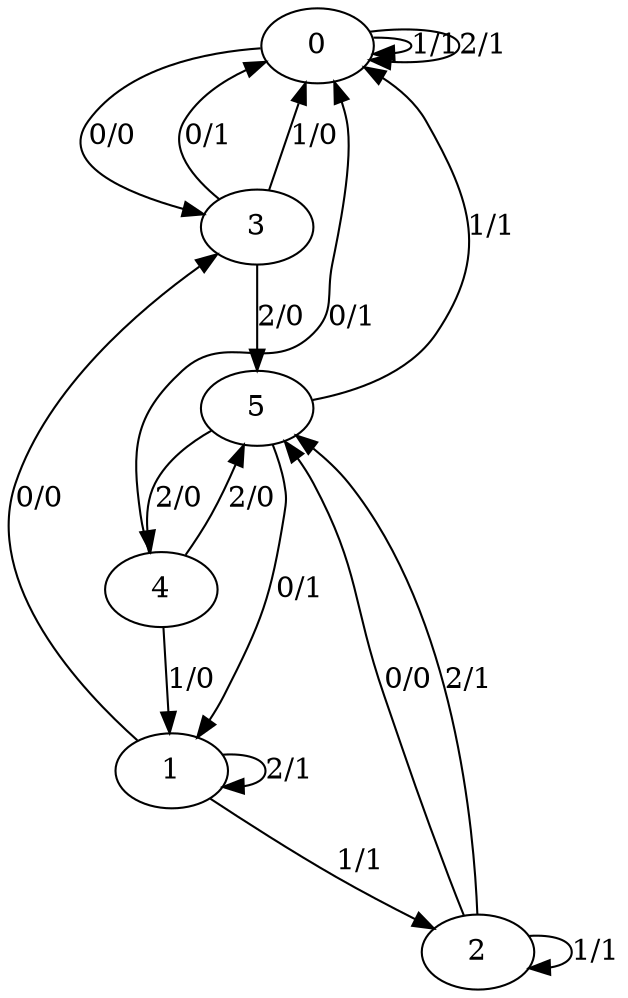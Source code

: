 digraph G {
0;
1;
2;
3;
4;
5;
0->3  [label="0/0", weight="0/0"];
0->0  [label="1/1", weight="1/1"];
0->0  [label="2/1", weight="2/1"];
1->3  [label="0/0", weight="0/0"];
1->2  [label="1/1", weight="1/1"];
1->1  [label="2/1", weight="2/1"];
2->5  [label="0/0", weight="0/0"];
2->2  [label="1/1", weight="1/1"];
2->5  [label="2/1", weight="2/1"];
3->0  [label="0/1", weight="0/1"];
3->0  [label="1/0", weight="1/0"];
3->5  [label="2/0", weight="2/0"];
4->0  [label="0/1", weight="0/1"];
4->1  [label="1/0", weight="1/0"];
4->5  [label="2/0", weight="2/0"];
5->1  [label="0/1", weight="0/1"];
5->0  [label="1/1", weight="1/1"];
5->4  [label="2/0", weight="2/0"];
}
